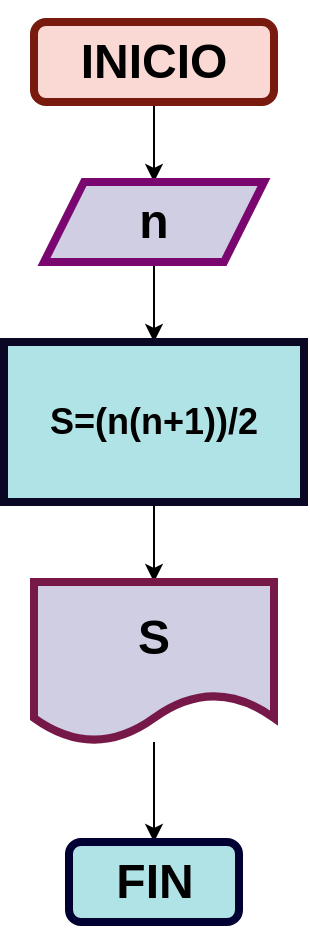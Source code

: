 <mxfile>
    <diagram id="kcttdoMmuujv8JTSkhz7" name="Página-1">
        <mxGraphModel dx="528" dy="457" grid="1" gridSize="10" guides="1" tooltips="1" connect="1" arrows="1" fold="1" page="1" pageScale="1" pageWidth="827" pageHeight="1169" math="0" shadow="0">
            <root>
                <mxCell id="0"/>
                <mxCell id="1" parent="0"/>
                <mxCell id="4" style="edgeStyle=none;html=1;entryX=0.5;entryY=0;entryDx=0;entryDy=0;" edge="1" parent="1" source="2" target="3">
                    <mxGeometry relative="1" as="geometry"/>
                </mxCell>
                <mxCell id="2" value="&lt;h1&gt;INICIO&lt;/h1&gt;" style="rounded=1;whiteSpace=wrap;html=1;fontStyle=1;fillColor=#fad9d5;strokeColor=#781A0E;fontColor=#000000;strokeWidth=4;" vertex="1" parent="1">
                    <mxGeometry x="215" y="20" width="120" height="40" as="geometry"/>
                </mxCell>
                <mxCell id="9" style="edgeStyle=none;html=1;" edge="1" parent="1" source="3" target="7">
                    <mxGeometry relative="1" as="geometry"/>
                </mxCell>
                <mxCell id="3" value="&lt;h1&gt;&lt;font color=&quot;#000000&quot;&gt;n&lt;/font&gt;&lt;/h1&gt;" style="shape=parallelogram;perimeter=parallelogramPerimeter;whiteSpace=wrap;html=1;fixedSize=1;fillColor=#d0cee2;strokeColor=#7a0670;strokeWidth=4;" vertex="1" parent="1">
                    <mxGeometry x="220" y="100" width="110" height="40" as="geometry"/>
                </mxCell>
                <mxCell id="10" style="edgeStyle=none;html=1;entryX=0.5;entryY=0;entryDx=0;entryDy=0;" edge="1" parent="1" source="7" target="8">
                    <mxGeometry relative="1" as="geometry"/>
                </mxCell>
                <mxCell id="7" value="&lt;h2&gt;&lt;font color=&quot;#000000&quot;&gt;S=(n(n+1))/2&lt;/font&gt;&lt;/h2&gt;" style="rounded=0;whiteSpace=wrap;html=1;fillColor=#b0e3e6;strokeColor=#090724;strokeWidth=4;" vertex="1" parent="1">
                    <mxGeometry x="200" y="180" width="150" height="80" as="geometry"/>
                </mxCell>
                <mxCell id="13" style="edgeStyle=none;html=1;entryX=0.5;entryY=0;entryDx=0;entryDy=0;" edge="1" parent="1" source="8" target="11">
                    <mxGeometry relative="1" as="geometry"/>
                </mxCell>
                <mxCell id="8" value="&lt;h1&gt;&lt;font color=&quot;#000000&quot;&gt;S&lt;/font&gt;&lt;/h1&gt;" style="shape=document;whiteSpace=wrap;html=1;boundedLbl=1;fillColor=#d0cee2;strokeColor=#761949;strokeWidth=4;" vertex="1" parent="1">
                    <mxGeometry x="215" y="300" width="120" height="80" as="geometry"/>
                </mxCell>
                <mxCell id="11" value="&lt;h1&gt;&lt;font color=&quot;#000000&quot;&gt;FIN&lt;/font&gt;&lt;/h1&gt;" style="rounded=1;whiteSpace=wrap;html=1;fillColor=#b0e3e6;strokeColor=#000033;strokeWidth=4;" vertex="1" parent="1">
                    <mxGeometry x="232.5" y="430" width="85" height="40" as="geometry"/>
                </mxCell>
            </root>
        </mxGraphModel>
    </diagram>
</mxfile>